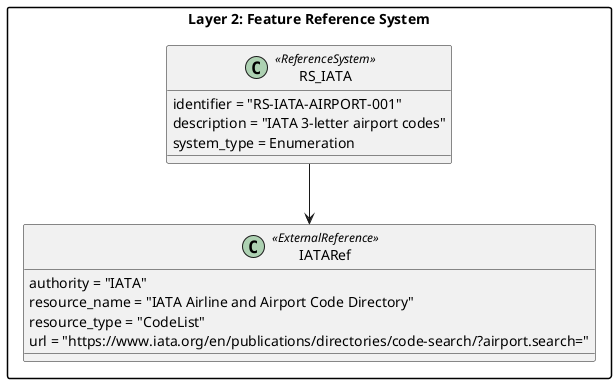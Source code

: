 @startuml Figure 9: IATA airport codes
skinparam PackageStyle rectangle


package "Layer 2: Feature Reference System" {

class RS_IATA <<ReferenceSystem>>  {
  identifier = "RS-IATA-AIRPORT-001"
  description = "IATA 3-letter airport codes"
  system_type = Enumeration
}

class IATARef <<ExternalReference>>  {
  authority = "IATA"
  resource_name = "IATA Airline and Airport Code Directory"
  resource_type = "CodeList"
  url = "https://www.iata.org/en/publications/directories/code-search/?airport.search="
}

RS_IATA --> IATARef
}

@enduml


@startuml Figure 10: UNECE Measurements
' title ReferenceSystem: UNECE Measurement Units
skinparam PackageStyle rectangle
skinparam classAttributeIconSize 0
skinparam linetype ortho

package "Layer 2: Feature Reference System" {
' reuse core and enums
class RS_UNECE <<ReferenceSystem>>{
  identifier = "RS-UNECE-REC20-001"
  description = "UNECE Recommendation 20 – Measurement units"
  system_type = Measurement
}

class UNECERef <<ExternalReference>> {
  authority = "UNECE"
  resource_name = "Recommendation No. 20"
  resource_type = "CodeList"
  url = "https://unece.org/trade/cefact/recommendations/standard-units"
}

RS_UNECE --> UNECERef
}
@enduml